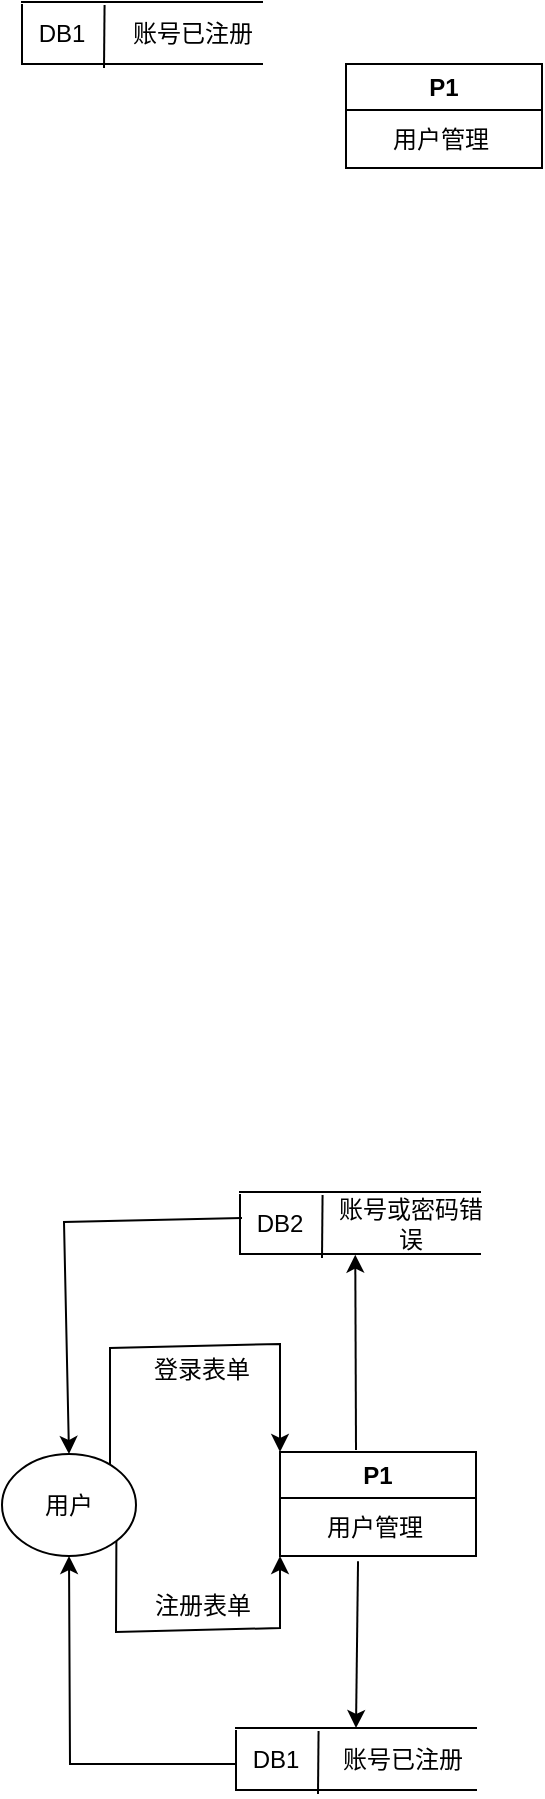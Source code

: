 <mxfile version="21.2.3" type="github">
  <diagram name="第 1 页" id="8ePfgUnNjt7sfL_Q9ex-">
    <mxGraphModel dx="1834" dy="1638" grid="0" gridSize="10" guides="1" tooltips="1" connect="1" arrows="1" fold="1" page="0" pageScale="1" pageWidth="827" pageHeight="1169" math="0" shadow="0">
      <root>
        <mxCell id="0" />
        <mxCell id="1" parent="0" />
        <mxCell id="4qqc5mvDvrQaX_iKDXkI-4" value="用户" style="ellipse;whiteSpace=wrap;html=1;" vertex="1" parent="1">
          <mxGeometry x="-410" y="-347" width="67" height="51" as="geometry" />
        </mxCell>
        <mxCell id="4qqc5mvDvrQaX_iKDXkI-5" value="" style="endArrow=classic;html=1;rounded=0;exitX=1;exitY=1;exitDx=0;exitDy=0;entryX=0;entryY=1;entryDx=0;entryDy=0;" edge="1" parent="1" source="4qqc5mvDvrQaX_iKDXkI-4" target="4qqc5mvDvrQaX_iKDXkI-7">
          <mxGeometry width="50" height="50" relative="1" as="geometry">
            <mxPoint x="-353" y="-292" as="sourcePoint" />
            <mxPoint x="-283" y="-300" as="targetPoint" />
            <Array as="points">
              <mxPoint x="-353" y="-258" />
              <mxPoint x="-271" y="-260" />
            </Array>
          </mxGeometry>
        </mxCell>
        <mxCell id="4qqc5mvDvrQaX_iKDXkI-6" value="注册表单" style="text;html=1;align=center;verticalAlign=middle;resizable=0;points=[];autosize=1;strokeColor=none;fillColor=none;" vertex="1" parent="1">
          <mxGeometry x="-343" y="-284" width="66" height="26" as="geometry" />
        </mxCell>
        <mxCell id="4qqc5mvDvrQaX_iKDXkI-7" value="P1" style="swimlane;whiteSpace=wrap;html=1;" vertex="1" parent="1">
          <mxGeometry x="-271" y="-348" width="98" height="52" as="geometry">
            <mxRectangle x="-271" y="-348" width="50" height="26" as="alternateBounds" />
          </mxGeometry>
        </mxCell>
        <mxCell id="4qqc5mvDvrQaX_iKDXkI-8" value="用户管理" style="text;html=1;align=center;verticalAlign=middle;resizable=0;points=[];autosize=1;strokeColor=none;fillColor=none;" vertex="1" parent="4qqc5mvDvrQaX_iKDXkI-7">
          <mxGeometry x="14" y="25" width="66" height="26" as="geometry" />
        </mxCell>
        <mxCell id="4qqc5mvDvrQaX_iKDXkI-10" value="" style="shape=partialRectangle;whiteSpace=wrap;html=1;left=0;right=0;fillColor=none;" vertex="1" parent="1">
          <mxGeometry x="-293" y="-210" width="120" height="31" as="geometry" />
        </mxCell>
        <mxCell id="4qqc5mvDvrQaX_iKDXkI-15" value="" style="endArrow=none;html=1;rounded=0;exitX=0;exitY=1;exitDx=0;exitDy=0;" edge="1" parent="1" source="4qqc5mvDvrQaX_iKDXkI-10">
          <mxGeometry width="50" height="50" relative="1" as="geometry">
            <mxPoint x="-343" y="-159" as="sourcePoint" />
            <mxPoint x="-293" y="-209" as="targetPoint" />
          </mxGeometry>
        </mxCell>
        <mxCell id="4qqc5mvDvrQaX_iKDXkI-16" value="" style="endArrow=none;html=1;rounded=0;entryX=0.344;entryY=0.05;entryDx=0;entryDy=0;entryPerimeter=0;" edge="1" parent="1" target="4qqc5mvDvrQaX_iKDXkI-10">
          <mxGeometry width="50" height="50" relative="1" as="geometry">
            <mxPoint x="-252" y="-177" as="sourcePoint" />
            <mxPoint x="-252" y="-210" as="targetPoint" />
          </mxGeometry>
        </mxCell>
        <mxCell id="4qqc5mvDvrQaX_iKDXkI-17" value="DB1" style="text;html=1;strokeColor=none;fillColor=none;align=center;verticalAlign=middle;whiteSpace=wrap;rounded=0;" vertex="1" parent="1">
          <mxGeometry x="-303" y="-209" width="60" height="30" as="geometry" />
        </mxCell>
        <mxCell id="4qqc5mvDvrQaX_iKDXkI-18" value="账号已注册" style="text;html=1;strokeColor=none;fillColor=none;align=center;verticalAlign=middle;whiteSpace=wrap;rounded=0;" vertex="1" parent="1">
          <mxGeometry x="-246" y="-209" width="73" height="30" as="geometry" />
        </mxCell>
        <mxCell id="4qqc5mvDvrQaX_iKDXkI-19" value="" style="shape=partialRectangle;whiteSpace=wrap;html=1;left=0;right=0;fillColor=none;" vertex="1" parent="1">
          <mxGeometry x="-400" y="-1073" width="120" height="31" as="geometry" />
        </mxCell>
        <mxCell id="4qqc5mvDvrQaX_iKDXkI-20" value="" style="endArrow=none;html=1;rounded=0;exitX=0;exitY=1;exitDx=0;exitDy=0;" edge="1" parent="1" source="4qqc5mvDvrQaX_iKDXkI-19">
          <mxGeometry width="50" height="50" relative="1" as="geometry">
            <mxPoint x="-450" y="-1022" as="sourcePoint" />
            <mxPoint x="-400" y="-1072" as="targetPoint" />
          </mxGeometry>
        </mxCell>
        <mxCell id="4qqc5mvDvrQaX_iKDXkI-21" value="" style="endArrow=none;html=1;rounded=0;entryX=0.344;entryY=0.05;entryDx=0;entryDy=0;entryPerimeter=0;" edge="1" parent="1" target="4qqc5mvDvrQaX_iKDXkI-19">
          <mxGeometry width="50" height="50" relative="1" as="geometry">
            <mxPoint x="-359" y="-1040" as="sourcePoint" />
            <mxPoint x="-359" y="-1073" as="targetPoint" />
          </mxGeometry>
        </mxCell>
        <mxCell id="4qqc5mvDvrQaX_iKDXkI-22" value="DB1" style="text;html=1;strokeColor=none;fillColor=none;align=center;verticalAlign=middle;whiteSpace=wrap;rounded=0;" vertex="1" parent="1">
          <mxGeometry x="-410" y="-1072" width="60" height="30" as="geometry" />
        </mxCell>
        <mxCell id="4qqc5mvDvrQaX_iKDXkI-23" value="账号已注册" style="text;html=1;strokeColor=none;fillColor=none;align=center;verticalAlign=middle;whiteSpace=wrap;rounded=0;" vertex="1" parent="1">
          <mxGeometry x="-355" y="-1072" width="81" height="30" as="geometry" />
        </mxCell>
        <mxCell id="4qqc5mvDvrQaX_iKDXkI-24" value="P1" style="swimlane;whiteSpace=wrap;html=1;" vertex="1" parent="1">
          <mxGeometry x="-238" y="-1042" width="98" height="52" as="geometry" />
        </mxCell>
        <mxCell id="4qqc5mvDvrQaX_iKDXkI-25" value="用户管理" style="text;html=1;align=center;verticalAlign=middle;resizable=0;points=[];autosize=1;strokeColor=none;fillColor=none;" vertex="1" parent="4qqc5mvDvrQaX_iKDXkI-24">
          <mxGeometry x="14" y="25" width="66" height="26" as="geometry" />
        </mxCell>
        <mxCell id="4qqc5mvDvrQaX_iKDXkI-27" value="" style="endArrow=classic;html=1;rounded=0;entryX=0.5;entryY=0;entryDx=0;entryDy=0;exitX=0.379;exitY=1.141;exitDx=0;exitDy=0;exitPerimeter=0;" edge="1" parent="1" source="4qqc5mvDvrQaX_iKDXkI-8" target="4qqc5mvDvrQaX_iKDXkI-10">
          <mxGeometry width="50" height="50" relative="1" as="geometry">
            <mxPoint x="-293" y="-207" as="sourcePoint" />
            <mxPoint x="-243" y="-257" as="targetPoint" />
          </mxGeometry>
        </mxCell>
        <mxCell id="4qqc5mvDvrQaX_iKDXkI-28" value="" style="endArrow=classic;html=1;rounded=0;entryX=0.5;entryY=1;entryDx=0;entryDy=0;exitX=0.167;exitY=0.567;exitDx=0;exitDy=0;exitPerimeter=0;" edge="1" parent="1" source="4qqc5mvDvrQaX_iKDXkI-17" target="4qqc5mvDvrQaX_iKDXkI-4">
          <mxGeometry width="50" height="50" relative="1" as="geometry">
            <mxPoint x="-297" y="-137" as="sourcePoint" />
            <mxPoint x="81" y="-338" as="targetPoint" />
            <Array as="points">
              <mxPoint x="-376" y="-192" />
            </Array>
          </mxGeometry>
        </mxCell>
        <mxCell id="4qqc5mvDvrQaX_iKDXkI-29" value="" style="endArrow=classic;html=1;rounded=0;entryX=0;entryY=0;entryDx=0;entryDy=0;" edge="1" parent="1" target="4qqc5mvDvrQaX_iKDXkI-7">
          <mxGeometry width="50" height="50" relative="1" as="geometry">
            <mxPoint x="-356" y="-342" as="sourcePoint" />
            <mxPoint x="-306" y="-392" as="targetPoint" />
            <Array as="points">
              <mxPoint x="-356" y="-400" />
              <mxPoint x="-271" y="-402" />
            </Array>
          </mxGeometry>
        </mxCell>
        <mxCell id="4qqc5mvDvrQaX_iKDXkI-30" value="登录表单" style="text;html=1;strokeColor=none;fillColor=none;align=center;verticalAlign=middle;whiteSpace=wrap;rounded=0;" vertex="1" parent="1">
          <mxGeometry x="-340" y="-404" width="60" height="30" as="geometry" />
        </mxCell>
        <mxCell id="4qqc5mvDvrQaX_iKDXkI-31" value="" style="shape=partialRectangle;whiteSpace=wrap;html=1;left=0;right=0;fillColor=none;" vertex="1" parent="1">
          <mxGeometry x="-291" y="-478" width="120" height="31" as="geometry" />
        </mxCell>
        <mxCell id="4qqc5mvDvrQaX_iKDXkI-32" value="" style="endArrow=none;html=1;rounded=0;exitX=0;exitY=1;exitDx=0;exitDy=0;" edge="1" parent="1" source="4qqc5mvDvrQaX_iKDXkI-31">
          <mxGeometry width="50" height="50" relative="1" as="geometry">
            <mxPoint x="-341" y="-427" as="sourcePoint" />
            <mxPoint x="-291" y="-477" as="targetPoint" />
          </mxGeometry>
        </mxCell>
        <mxCell id="4qqc5mvDvrQaX_iKDXkI-33" value="" style="endArrow=none;html=1;rounded=0;entryX=0.344;entryY=0.05;entryDx=0;entryDy=0;entryPerimeter=0;" edge="1" parent="1" target="4qqc5mvDvrQaX_iKDXkI-31">
          <mxGeometry width="50" height="50" relative="1" as="geometry">
            <mxPoint x="-250" y="-445" as="sourcePoint" />
            <mxPoint x="-250" y="-478" as="targetPoint" />
          </mxGeometry>
        </mxCell>
        <mxCell id="4qqc5mvDvrQaX_iKDXkI-34" value="DB2" style="text;html=1;strokeColor=none;fillColor=none;align=center;verticalAlign=middle;whiteSpace=wrap;rounded=0;" vertex="1" parent="1">
          <mxGeometry x="-301" y="-477" width="60" height="30" as="geometry" />
        </mxCell>
        <mxCell id="4qqc5mvDvrQaX_iKDXkI-35" value="账号或密码错误" style="text;html=1;strokeColor=none;fillColor=none;align=center;verticalAlign=middle;whiteSpace=wrap;rounded=0;" vertex="1" parent="1">
          <mxGeometry x="-246" y="-477" width="81" height="30" as="geometry" />
        </mxCell>
        <mxCell id="4qqc5mvDvrQaX_iKDXkI-36" value="" style="endArrow=classic;html=1;rounded=0;entryX=0.156;entryY=1.011;entryDx=0;entryDy=0;entryPerimeter=0;" edge="1" parent="1" target="4qqc5mvDvrQaX_iKDXkI-35">
          <mxGeometry width="50" height="50" relative="1" as="geometry">
            <mxPoint x="-233" y="-349" as="sourcePoint" />
            <mxPoint x="-184" y="-411" as="targetPoint" />
          </mxGeometry>
        </mxCell>
        <mxCell id="4qqc5mvDvrQaX_iKDXkI-37" value="" style="endArrow=classic;html=1;rounded=0;entryX=0.5;entryY=0;entryDx=0;entryDy=0;" edge="1" parent="1" target="4qqc5mvDvrQaX_iKDXkI-4">
          <mxGeometry width="50" height="50" relative="1" as="geometry">
            <mxPoint x="-290" y="-465" as="sourcePoint" />
            <mxPoint x="-350" y="-494" as="targetPoint" />
            <Array as="points">
              <mxPoint x="-379" y="-463" />
            </Array>
          </mxGeometry>
        </mxCell>
      </root>
    </mxGraphModel>
  </diagram>
</mxfile>
